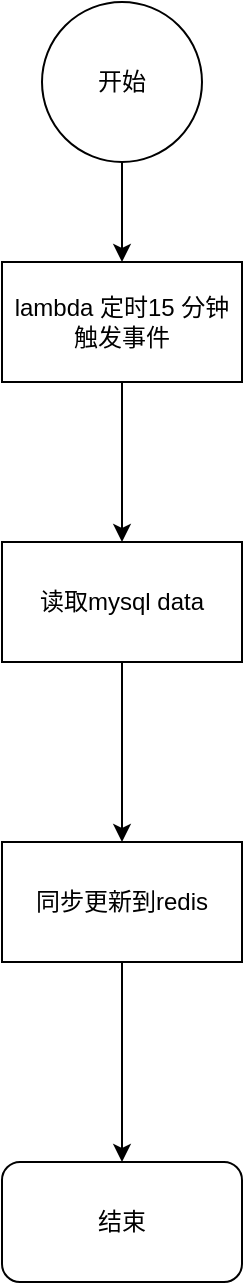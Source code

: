 <mxfile version="13.10.0" type="github">
  <diagram id="SNDxYb_rHsv5n3qd7yI8" name="Page-1">
    <mxGraphModel dx="2062" dy="1101" grid="1" gridSize="10" guides="1" tooltips="1" connect="1" arrows="1" fold="1" page="1" pageScale="1" pageWidth="827" pageHeight="1169" math="0" shadow="0">
      <root>
        <mxCell id="0" />
        <mxCell id="1" parent="0" />
        <mxCell id="oRgY2UtIKx9oSUxHWmok-10" value="" style="edgeStyle=orthogonalEdgeStyle;rounded=0;orthogonalLoop=1;jettySize=auto;html=1;" parent="1" source="oRgY2UtIKx9oSUxHWmok-3" target="oRgY2UtIKx9oSUxHWmok-9" edge="1">
          <mxGeometry relative="1" as="geometry" />
        </mxCell>
        <mxCell id="oRgY2UtIKx9oSUxHWmok-3" value="开始" style="ellipse;whiteSpace=wrap;html=1;aspect=fixed;" parent="1" vertex="1">
          <mxGeometry x="360" y="30" width="80" height="80" as="geometry" />
        </mxCell>
        <mxCell id="oRgY2UtIKx9oSUxHWmok-8" value="" style="edgeStyle=orthogonalEdgeStyle;rounded=0;orthogonalLoop=1;jettySize=auto;html=1;" parent="1" source="oRgY2UtIKx9oSUxHWmok-4" target="oRgY2UtIKx9oSUxHWmok-7" edge="1">
          <mxGeometry relative="1" as="geometry" />
        </mxCell>
        <mxCell id="oRgY2UtIKx9oSUxHWmok-4" value="读取mysql data" style="rounded=0;whiteSpace=wrap;html=1;" parent="1" vertex="1">
          <mxGeometry x="340" y="300" width="120" height="60" as="geometry" />
        </mxCell>
        <mxCell id="oRgY2UtIKx9oSUxHWmok-13" value="" style="edgeStyle=orthogonalEdgeStyle;rounded=0;orthogonalLoop=1;jettySize=auto;html=1;" parent="1" source="oRgY2UtIKx9oSUxHWmok-7" target="oRgY2UtIKx9oSUxHWmok-12" edge="1">
          <mxGeometry relative="1" as="geometry" />
        </mxCell>
        <mxCell id="oRgY2UtIKx9oSUxHWmok-7" value="同步更新到redis" style="rounded=0;whiteSpace=wrap;html=1;" parent="1" vertex="1">
          <mxGeometry x="340" y="450" width="120" height="60" as="geometry" />
        </mxCell>
        <mxCell id="oRgY2UtIKx9oSUxHWmok-11" value="" style="edgeStyle=orthogonalEdgeStyle;rounded=0;orthogonalLoop=1;jettySize=auto;html=1;" parent="1" source="oRgY2UtIKx9oSUxHWmok-9" target="oRgY2UtIKx9oSUxHWmok-4" edge="1">
          <mxGeometry relative="1" as="geometry" />
        </mxCell>
        <mxCell id="oRgY2UtIKx9oSUxHWmok-9" value="lambda 定时15 分钟触发事件" style="rounded=0;whiteSpace=wrap;html=1;" parent="1" vertex="1">
          <mxGeometry x="340" y="160" width="120" height="60" as="geometry" />
        </mxCell>
        <mxCell id="oRgY2UtIKx9oSUxHWmok-12" value="结束" style="rounded=1;whiteSpace=wrap;html=1;" parent="1" vertex="1">
          <mxGeometry x="340" y="610" width="120" height="60" as="geometry" />
        </mxCell>
      </root>
    </mxGraphModel>
  </diagram>
</mxfile>
